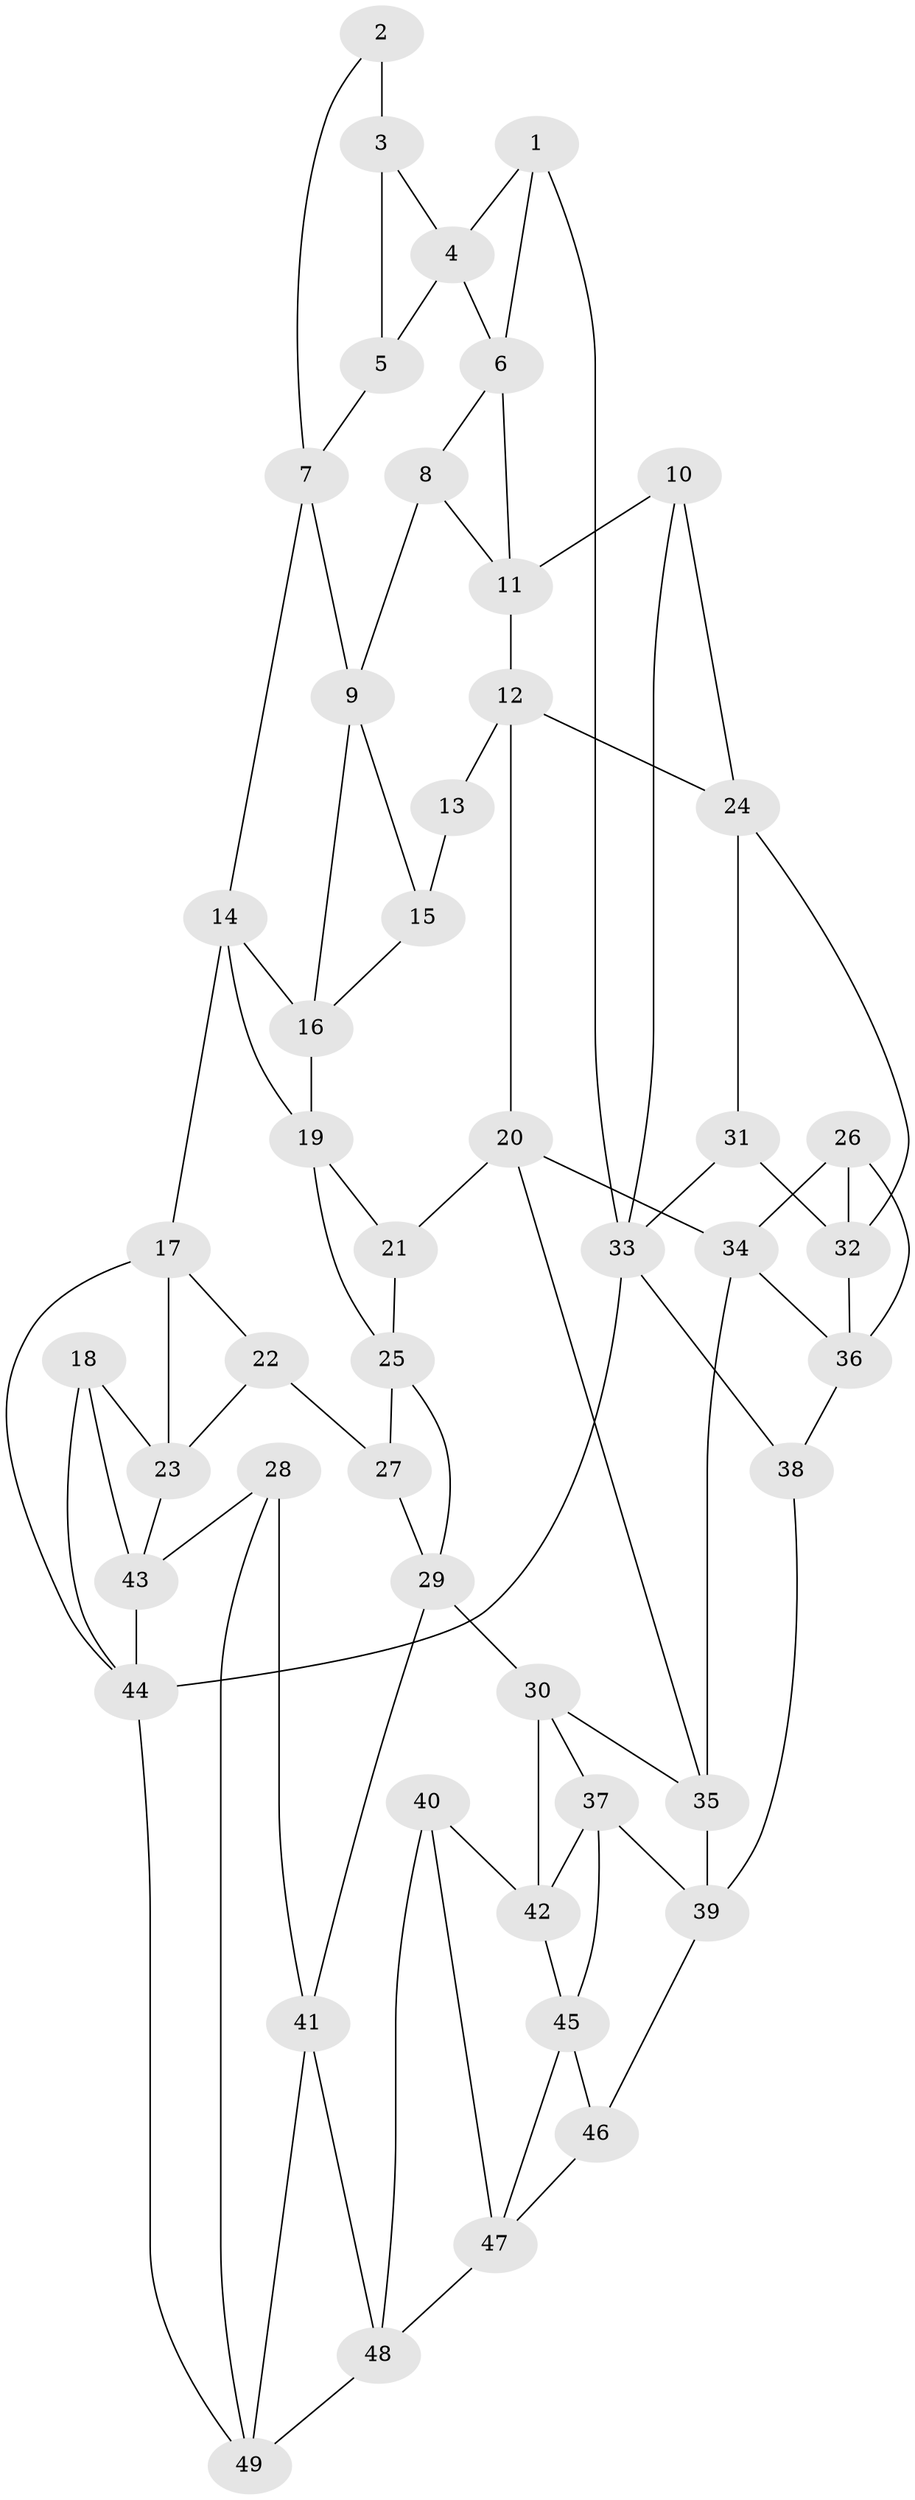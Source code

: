 // original degree distribution, {3: 0.02040816326530612, 4: 0.2755102040816326, 5: 0.4489795918367347, 6: 0.25510204081632654}
// Generated by graph-tools (version 1.1) at 2025/03/03/09/25 03:03:29]
// undirected, 49 vertices, 89 edges
graph export_dot {
graph [start="1"]
  node [color=gray90,style=filled];
  1;
  2;
  3;
  4;
  5;
  6;
  7;
  8;
  9;
  10;
  11;
  12;
  13;
  14;
  15;
  16;
  17;
  18;
  19;
  20;
  21;
  22;
  23;
  24;
  25;
  26;
  27;
  28;
  29;
  30;
  31;
  32;
  33;
  34;
  35;
  36;
  37;
  38;
  39;
  40;
  41;
  42;
  43;
  44;
  45;
  46;
  47;
  48;
  49;
  1 -- 4 [weight=1.0];
  1 -- 6 [weight=1.0];
  1 -- 33 [weight=1.0];
  2 -- 3 [weight=2.0];
  2 -- 7 [weight=1.0];
  3 -- 4 [weight=1.0];
  3 -- 5 [weight=1.0];
  4 -- 5 [weight=1.0];
  4 -- 6 [weight=1.0];
  5 -- 7 [weight=1.0];
  6 -- 8 [weight=1.0];
  6 -- 11 [weight=1.0];
  7 -- 9 [weight=1.0];
  7 -- 14 [weight=1.0];
  8 -- 9 [weight=1.0];
  8 -- 11 [weight=1.0];
  9 -- 15 [weight=1.0];
  9 -- 16 [weight=1.0];
  10 -- 11 [weight=1.0];
  10 -- 24 [weight=1.0];
  10 -- 33 [weight=1.0];
  11 -- 12 [weight=1.0];
  12 -- 13 [weight=1.0];
  12 -- 20 [weight=1.0];
  12 -- 24 [weight=1.0];
  13 -- 15 [weight=2.0];
  14 -- 16 [weight=1.0];
  14 -- 17 [weight=1.0];
  14 -- 19 [weight=1.0];
  15 -- 16 [weight=1.0];
  16 -- 19 [weight=1.0];
  17 -- 22 [weight=1.0];
  17 -- 23 [weight=1.0];
  17 -- 44 [weight=1.0];
  18 -- 23 [weight=1.0];
  18 -- 43 [weight=1.0];
  18 -- 44 [weight=1.0];
  19 -- 21 [weight=1.0];
  19 -- 25 [weight=1.0];
  20 -- 21 [weight=1.0];
  20 -- 34 [weight=1.0];
  20 -- 35 [weight=1.0];
  21 -- 25 [weight=1.0];
  22 -- 23 [weight=1.0];
  22 -- 27 [weight=2.0];
  23 -- 43 [weight=1.0];
  24 -- 31 [weight=1.0];
  24 -- 32 [weight=1.0];
  25 -- 27 [weight=1.0];
  25 -- 29 [weight=1.0];
  26 -- 32 [weight=1.0];
  26 -- 34 [weight=1.0];
  26 -- 36 [weight=1.0];
  27 -- 29 [weight=1.0];
  28 -- 41 [weight=1.0];
  28 -- 43 [weight=1.0];
  28 -- 49 [weight=1.0];
  29 -- 30 [weight=1.0];
  29 -- 41 [weight=1.0];
  30 -- 35 [weight=1.0];
  30 -- 37 [weight=1.0];
  30 -- 42 [weight=1.0];
  31 -- 32 [weight=1.0];
  31 -- 33 [weight=1.0];
  32 -- 36 [weight=1.0];
  33 -- 38 [weight=1.0];
  33 -- 44 [weight=2.0];
  34 -- 35 [weight=1.0];
  34 -- 36 [weight=1.0];
  35 -- 39 [weight=1.0];
  36 -- 38 [weight=1.0];
  37 -- 39 [weight=1.0];
  37 -- 42 [weight=1.0];
  37 -- 45 [weight=1.0];
  38 -- 39 [weight=1.0];
  39 -- 46 [weight=1.0];
  40 -- 42 [weight=1.0];
  40 -- 47 [weight=1.0];
  40 -- 48 [weight=1.0];
  41 -- 48 [weight=1.0];
  41 -- 49 [weight=1.0];
  42 -- 45 [weight=1.0];
  43 -- 44 [weight=1.0];
  44 -- 49 [weight=1.0];
  45 -- 46 [weight=1.0];
  45 -- 47 [weight=1.0];
  46 -- 47 [weight=1.0];
  47 -- 48 [weight=1.0];
  48 -- 49 [weight=1.0];
}

